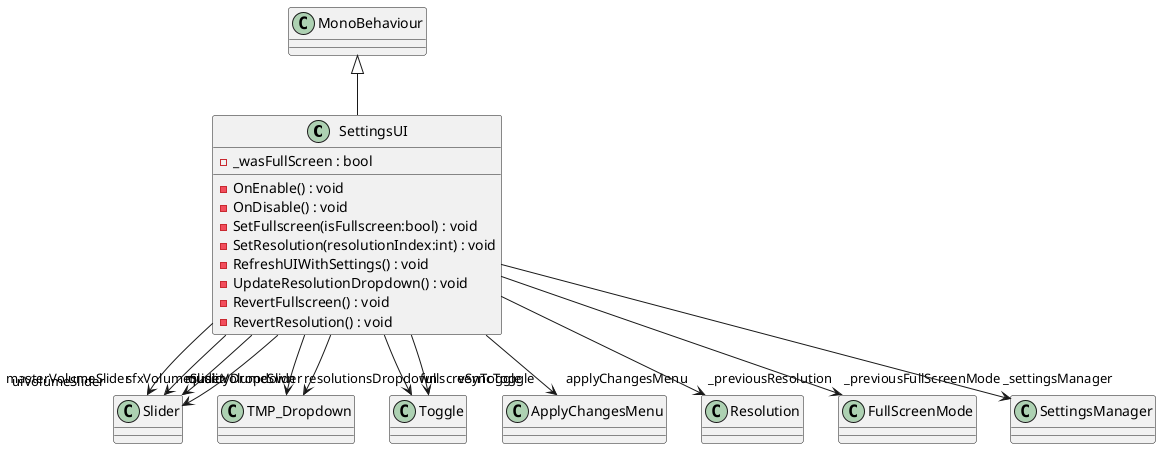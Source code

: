 @startuml
class SettingsUI {
    - _wasFullScreen : bool
    - OnEnable() : void
    - OnDisable() : void
    - SetFullscreen(isFullscreen:bool) : void
    - SetResolution(resolutionIndex:int) : void
    - RefreshUIWithSettings() : void
    - UpdateResolutionDropdown() : void
    - RevertFullscreen() : void
    - RevertResolution() : void
}
MonoBehaviour <|-- SettingsUI
SettingsUI --> "masterVolumeSlider" Slider
SettingsUI --> "musicVolumeSlider" Slider
SettingsUI --> "sfxVolumeSlider" Slider
SettingsUI --> "uiVolumeSlider" Slider
SettingsUI --> "resolutionsDropdown" TMP_Dropdown
SettingsUI --> "qualityDropdown" TMP_Dropdown
SettingsUI --> "fullscreenToggle" Toggle
SettingsUI --> "vSyncToggle" Toggle
SettingsUI --> "applyChangesMenu" ApplyChangesMenu
SettingsUI --> "_previousResolution" Resolution
SettingsUI --> "_previousFullScreenMode" FullScreenMode
SettingsUI --> "_settingsManager" SettingsManager
@enduml

